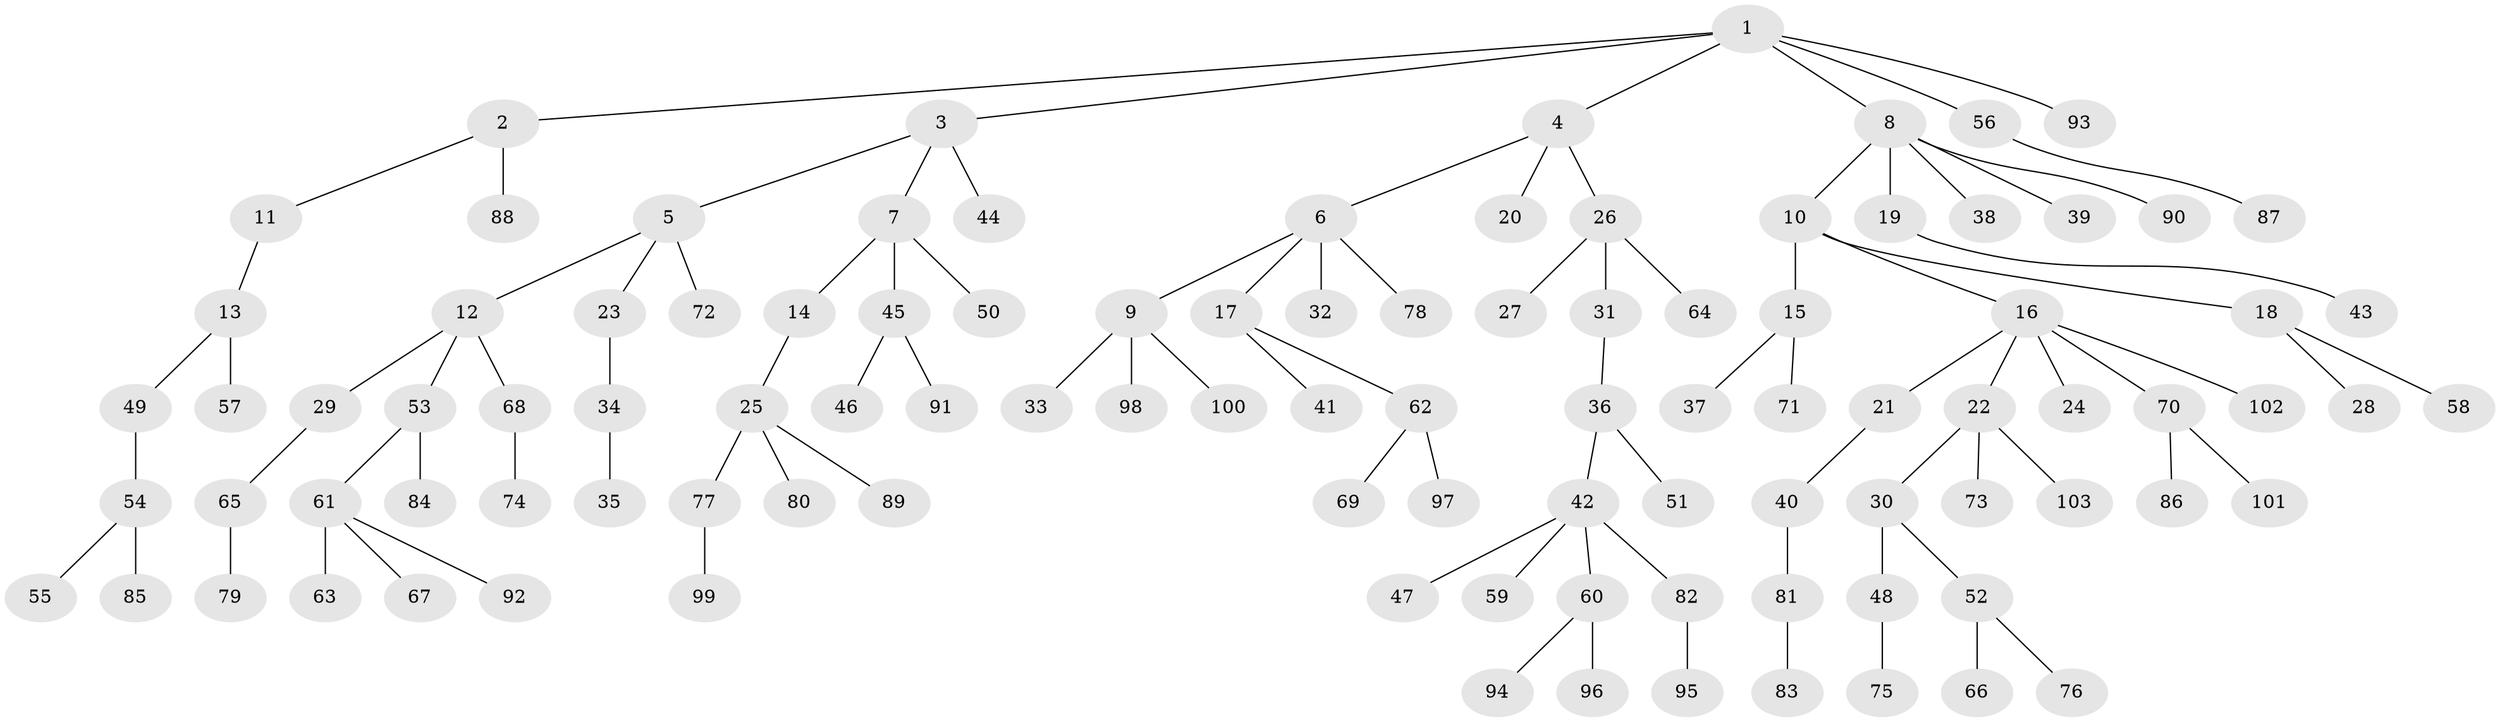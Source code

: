 // Generated by graph-tools (version 1.1) at 2025/50/03/09/25 03:50:19]
// undirected, 103 vertices, 102 edges
graph export_dot {
graph [start="1"]
  node [color=gray90,style=filled];
  1;
  2;
  3;
  4;
  5;
  6;
  7;
  8;
  9;
  10;
  11;
  12;
  13;
  14;
  15;
  16;
  17;
  18;
  19;
  20;
  21;
  22;
  23;
  24;
  25;
  26;
  27;
  28;
  29;
  30;
  31;
  32;
  33;
  34;
  35;
  36;
  37;
  38;
  39;
  40;
  41;
  42;
  43;
  44;
  45;
  46;
  47;
  48;
  49;
  50;
  51;
  52;
  53;
  54;
  55;
  56;
  57;
  58;
  59;
  60;
  61;
  62;
  63;
  64;
  65;
  66;
  67;
  68;
  69;
  70;
  71;
  72;
  73;
  74;
  75;
  76;
  77;
  78;
  79;
  80;
  81;
  82;
  83;
  84;
  85;
  86;
  87;
  88;
  89;
  90;
  91;
  92;
  93;
  94;
  95;
  96;
  97;
  98;
  99;
  100;
  101;
  102;
  103;
  1 -- 2;
  1 -- 3;
  1 -- 4;
  1 -- 8;
  1 -- 56;
  1 -- 93;
  2 -- 11;
  2 -- 88;
  3 -- 5;
  3 -- 7;
  3 -- 44;
  4 -- 6;
  4 -- 20;
  4 -- 26;
  5 -- 12;
  5 -- 23;
  5 -- 72;
  6 -- 9;
  6 -- 17;
  6 -- 32;
  6 -- 78;
  7 -- 14;
  7 -- 45;
  7 -- 50;
  8 -- 10;
  8 -- 19;
  8 -- 38;
  8 -- 39;
  8 -- 90;
  9 -- 33;
  9 -- 98;
  9 -- 100;
  10 -- 15;
  10 -- 16;
  10 -- 18;
  11 -- 13;
  12 -- 29;
  12 -- 53;
  12 -- 68;
  13 -- 49;
  13 -- 57;
  14 -- 25;
  15 -- 37;
  15 -- 71;
  16 -- 21;
  16 -- 22;
  16 -- 24;
  16 -- 70;
  16 -- 102;
  17 -- 41;
  17 -- 62;
  18 -- 28;
  18 -- 58;
  19 -- 43;
  21 -- 40;
  22 -- 30;
  22 -- 73;
  22 -- 103;
  23 -- 34;
  25 -- 77;
  25 -- 80;
  25 -- 89;
  26 -- 27;
  26 -- 31;
  26 -- 64;
  29 -- 65;
  30 -- 48;
  30 -- 52;
  31 -- 36;
  34 -- 35;
  36 -- 42;
  36 -- 51;
  40 -- 81;
  42 -- 47;
  42 -- 59;
  42 -- 60;
  42 -- 82;
  45 -- 46;
  45 -- 91;
  48 -- 75;
  49 -- 54;
  52 -- 66;
  52 -- 76;
  53 -- 61;
  53 -- 84;
  54 -- 55;
  54 -- 85;
  56 -- 87;
  60 -- 94;
  60 -- 96;
  61 -- 63;
  61 -- 67;
  61 -- 92;
  62 -- 69;
  62 -- 97;
  65 -- 79;
  68 -- 74;
  70 -- 86;
  70 -- 101;
  77 -- 99;
  81 -- 83;
  82 -- 95;
}
